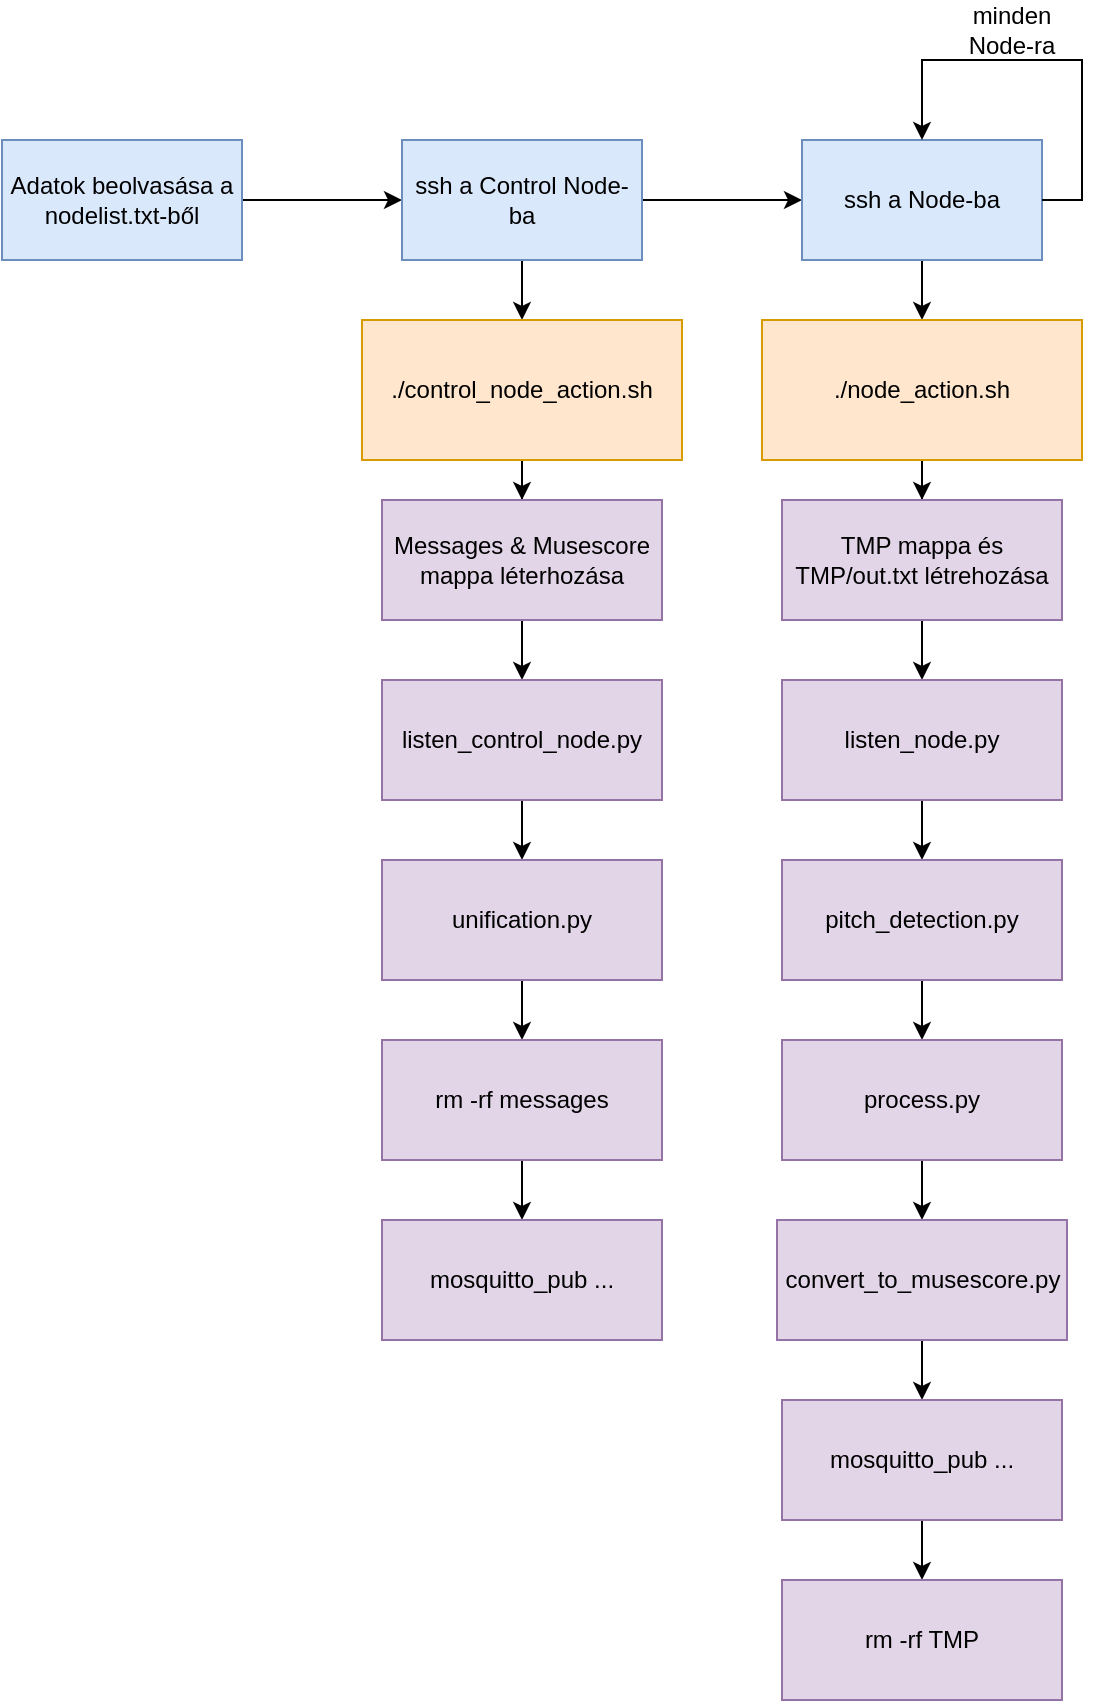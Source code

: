 <mxfile version="24.9.1">
  <diagram name="Page-1" id="SqX1o714xJ9qO1pQWiWN">
    <mxGraphModel dx="1434" dy="1907" grid="1" gridSize="10" guides="1" tooltips="1" connect="1" arrows="1" fold="1" page="1" pageScale="1" pageWidth="827" pageHeight="1169" math="0" shadow="0">
      <root>
        <mxCell id="0" />
        <mxCell id="1" parent="0" />
        <mxCell id="XJArQrUS-RA_R8yWmD0F-2" style="edgeStyle=orthogonalEdgeStyle;rounded=0;orthogonalLoop=1;jettySize=auto;html=1;" parent="1" source="XJArQrUS-RA_R8yWmD0F-1" target="XJArQrUS-RA_R8yWmD0F-3" edge="1">
          <mxGeometry relative="1" as="geometry">
            <mxPoint x="210" y="30" as="targetPoint" />
          </mxGeometry>
        </mxCell>
        <mxCell id="XJArQrUS-RA_R8yWmD0F-1" value="Adatok beolvasása a nodelist.txt-ből" style="rounded=0;whiteSpace=wrap;html=1;fillColor=#dae8fc;strokeColor=#6c8ebf;" parent="1" vertex="1">
          <mxGeometry x="20" width="120" height="60" as="geometry" />
        </mxCell>
        <mxCell id="XJArQrUS-RA_R8yWmD0F-4" style="edgeStyle=orthogonalEdgeStyle;rounded=0;orthogonalLoop=1;jettySize=auto;html=1;" parent="1" source="XJArQrUS-RA_R8yWmD0F-3" target="XJArQrUS-RA_R8yWmD0F-5" edge="1">
          <mxGeometry relative="1" as="geometry">
            <mxPoint x="280" y="120" as="targetPoint" />
          </mxGeometry>
        </mxCell>
        <mxCell id="XJArQrUS-RA_R8yWmD0F-15" value="" style="edgeStyle=orthogonalEdgeStyle;rounded=0;orthogonalLoop=1;jettySize=auto;html=1;" parent="1" source="XJArQrUS-RA_R8yWmD0F-3" target="XJArQrUS-RA_R8yWmD0F-14" edge="1">
          <mxGeometry relative="1" as="geometry" />
        </mxCell>
        <mxCell id="XJArQrUS-RA_R8yWmD0F-3" value="ssh a Control Node-ba" style="rounded=0;whiteSpace=wrap;html=1;fillColor=#dae8fc;strokeColor=#6c8ebf;" parent="1" vertex="1">
          <mxGeometry x="220" width="120" height="60" as="geometry" />
        </mxCell>
        <mxCell id="XJArQrUS-RA_R8yWmD0F-6" style="edgeStyle=orthogonalEdgeStyle;rounded=0;orthogonalLoop=1;jettySize=auto;html=1;" parent="1" source="XJArQrUS-RA_R8yWmD0F-5" target="XJArQrUS-RA_R8yWmD0F-7" edge="1">
          <mxGeometry relative="1" as="geometry">
            <mxPoint x="280" y="210" as="targetPoint" />
          </mxGeometry>
        </mxCell>
        <mxCell id="XJArQrUS-RA_R8yWmD0F-5" value="./control_node_action.sh" style="rounded=0;whiteSpace=wrap;html=1;fillColor=#ffe6cc;strokeColor=#d79b00;" parent="1" vertex="1">
          <mxGeometry x="200" y="90" width="160" height="70" as="geometry" />
        </mxCell>
        <mxCell id="XJArQrUS-RA_R8yWmD0F-9" value="" style="edgeStyle=orthogonalEdgeStyle;rounded=0;orthogonalLoop=1;jettySize=auto;html=1;" parent="1" source="XJArQrUS-RA_R8yWmD0F-7" target="XJArQrUS-RA_R8yWmD0F-8" edge="1">
          <mxGeometry relative="1" as="geometry" />
        </mxCell>
        <mxCell id="XJArQrUS-RA_R8yWmD0F-7" value="Messages &amp;amp; Musescore mappa léterhozása" style="rounded=0;whiteSpace=wrap;html=1;fillColor=#e1d5e7;strokeColor=#9673a6;" parent="1" vertex="1">
          <mxGeometry x="210" y="180" width="140" height="60" as="geometry" />
        </mxCell>
        <mxCell id="XJArQrUS-RA_R8yWmD0F-11" value="" style="edgeStyle=orthogonalEdgeStyle;rounded=0;orthogonalLoop=1;jettySize=auto;html=1;" parent="1" source="XJArQrUS-RA_R8yWmD0F-8" target="XJArQrUS-RA_R8yWmD0F-10" edge="1">
          <mxGeometry relative="1" as="geometry" />
        </mxCell>
        <mxCell id="XJArQrUS-RA_R8yWmD0F-8" value="listen_control_node.py" style="rounded=0;whiteSpace=wrap;html=1;fillColor=#e1d5e7;strokeColor=#9673a6;" parent="1" vertex="1">
          <mxGeometry x="210" y="270" width="140" height="60" as="geometry" />
        </mxCell>
        <mxCell id="XJArQrUS-RA_R8yWmD0F-13" value="" style="edgeStyle=orthogonalEdgeStyle;rounded=0;orthogonalLoop=1;jettySize=auto;html=1;" parent="1" source="XJArQrUS-RA_R8yWmD0F-10" target="XJArQrUS-RA_R8yWmD0F-12" edge="1">
          <mxGeometry relative="1" as="geometry" />
        </mxCell>
        <mxCell id="XJArQrUS-RA_R8yWmD0F-10" value="unification.py" style="rounded=0;whiteSpace=wrap;html=1;fillColor=#e1d5e7;strokeColor=#9673a6;" parent="1" vertex="1">
          <mxGeometry x="210" y="360" width="140" height="60" as="geometry" />
        </mxCell>
        <mxCell id="xAmr9bC6nZqY7BPEpqAc-4" style="edgeStyle=orthogonalEdgeStyle;rounded=0;orthogonalLoop=1;jettySize=auto;html=1;" edge="1" parent="1" source="XJArQrUS-RA_R8yWmD0F-12" target="xAmr9bC6nZqY7BPEpqAc-3">
          <mxGeometry relative="1" as="geometry" />
        </mxCell>
        <mxCell id="XJArQrUS-RA_R8yWmD0F-12" value="rm -rf messages" style="rounded=0;whiteSpace=wrap;html=1;fillColor=#e1d5e7;strokeColor=#9673a6;" parent="1" vertex="1">
          <mxGeometry x="210" y="450" width="140" height="60" as="geometry" />
        </mxCell>
        <mxCell id="XJArQrUS-RA_R8yWmD0F-17" style="edgeStyle=orthogonalEdgeStyle;rounded=0;orthogonalLoop=1;jettySize=auto;html=1;entryX=0.5;entryY=0;entryDx=0;entryDy=0;" parent="1" source="XJArQrUS-RA_R8yWmD0F-14" target="XJArQrUS-RA_R8yWmD0F-16" edge="1">
          <mxGeometry relative="1" as="geometry" />
        </mxCell>
        <mxCell id="XJArQrUS-RA_R8yWmD0F-14" value="ssh a Node-ba" style="rounded=0;whiteSpace=wrap;html=1;fillColor=#dae8fc;strokeColor=#6c8ebf;" parent="1" vertex="1">
          <mxGeometry x="420" width="120" height="60" as="geometry" />
        </mxCell>
        <mxCell id="XJArQrUS-RA_R8yWmD0F-19" style="edgeStyle=orthogonalEdgeStyle;rounded=0;orthogonalLoop=1;jettySize=auto;html=1;" parent="1" source="XJArQrUS-RA_R8yWmD0F-16" target="XJArQrUS-RA_R8yWmD0F-18" edge="1">
          <mxGeometry relative="1" as="geometry" />
        </mxCell>
        <mxCell id="XJArQrUS-RA_R8yWmD0F-16" value="./node_action.sh" style="rounded=0;whiteSpace=wrap;html=1;fillColor=#ffe6cc;strokeColor=#d79b00;" parent="1" vertex="1">
          <mxGeometry x="400" y="90" width="160" height="70" as="geometry" />
        </mxCell>
        <mxCell id="XJArQrUS-RA_R8yWmD0F-21" value="" style="edgeStyle=orthogonalEdgeStyle;rounded=0;orthogonalLoop=1;jettySize=auto;html=1;" parent="1" source="XJArQrUS-RA_R8yWmD0F-18" target="XJArQrUS-RA_R8yWmD0F-20" edge="1">
          <mxGeometry relative="1" as="geometry" />
        </mxCell>
        <mxCell id="XJArQrUS-RA_R8yWmD0F-18" value="TMP mappa és TMP/out.txt létrehozása" style="rounded=0;whiteSpace=wrap;html=1;fillColor=#e1d5e7;strokeColor=#9673a6;" parent="1" vertex="1">
          <mxGeometry x="410" y="180" width="140" height="60" as="geometry" />
        </mxCell>
        <mxCell id="XJArQrUS-RA_R8yWmD0F-23" value="" style="edgeStyle=orthogonalEdgeStyle;rounded=0;orthogonalLoop=1;jettySize=auto;html=1;" parent="1" source="XJArQrUS-RA_R8yWmD0F-20" target="XJArQrUS-RA_R8yWmD0F-22" edge="1">
          <mxGeometry relative="1" as="geometry" />
        </mxCell>
        <mxCell id="XJArQrUS-RA_R8yWmD0F-20" value="listen_node.py" style="rounded=0;whiteSpace=wrap;html=1;fillColor=#e1d5e7;strokeColor=#9673a6;" parent="1" vertex="1">
          <mxGeometry x="410" y="270" width="140" height="60" as="geometry" />
        </mxCell>
        <mxCell id="XJArQrUS-RA_R8yWmD0F-27" value="" style="edgeStyle=orthogonalEdgeStyle;rounded=0;orthogonalLoop=1;jettySize=auto;html=1;" parent="1" source="XJArQrUS-RA_R8yWmD0F-22" target="XJArQrUS-RA_R8yWmD0F-26" edge="1">
          <mxGeometry relative="1" as="geometry" />
        </mxCell>
        <mxCell id="XJArQrUS-RA_R8yWmD0F-22" value="pitch_detection.py" style="rounded=0;whiteSpace=wrap;html=1;fillColor=#e1d5e7;strokeColor=#9673a6;" parent="1" vertex="1">
          <mxGeometry x="410" y="360" width="140" height="60" as="geometry" />
        </mxCell>
        <mxCell id="XJArQrUS-RA_R8yWmD0F-29" value="" style="edgeStyle=orthogonalEdgeStyle;rounded=0;orthogonalLoop=1;jettySize=auto;html=1;" parent="1" source="XJArQrUS-RA_R8yWmD0F-26" target="XJArQrUS-RA_R8yWmD0F-28" edge="1">
          <mxGeometry relative="1" as="geometry" />
        </mxCell>
        <mxCell id="XJArQrUS-RA_R8yWmD0F-26" value="process.py" style="rounded=0;whiteSpace=wrap;html=1;fillColor=#e1d5e7;strokeColor=#9673a6;" parent="1" vertex="1">
          <mxGeometry x="410" y="450" width="140" height="60" as="geometry" />
        </mxCell>
        <mxCell id="XJArQrUS-RA_R8yWmD0F-31" value="" style="edgeStyle=orthogonalEdgeStyle;rounded=0;orthogonalLoop=1;jettySize=auto;html=1;entryX=0.5;entryY=0;entryDx=0;entryDy=0;" parent="1" source="XJArQrUS-RA_R8yWmD0F-28" target="XJArQrUS-RA_R8yWmD0F-34" edge="1">
          <mxGeometry relative="1" as="geometry">
            <mxPoint x="480" y="630" as="targetPoint" />
          </mxGeometry>
        </mxCell>
        <mxCell id="XJArQrUS-RA_R8yWmD0F-28" value="convert_to_musescore.py" style="rounded=0;whiteSpace=wrap;html=1;fillColor=#e1d5e7;strokeColor=#9673a6;" parent="1" vertex="1">
          <mxGeometry x="407.5" y="540" width="145" height="60" as="geometry" />
        </mxCell>
        <mxCell id="XJArQrUS-RA_R8yWmD0F-37" value="" style="edgeStyle=orthogonalEdgeStyle;rounded=0;orthogonalLoop=1;jettySize=auto;html=1;" parent="1" source="XJArQrUS-RA_R8yWmD0F-34" target="XJArQrUS-RA_R8yWmD0F-36" edge="1">
          <mxGeometry relative="1" as="geometry" />
        </mxCell>
        <mxCell id="XJArQrUS-RA_R8yWmD0F-34" value="mosquitto_pub ..." style="rounded=0;whiteSpace=wrap;html=1;fillColor=#e1d5e7;strokeColor=#9673a6;" parent="1" vertex="1">
          <mxGeometry x="410" y="630" width="140" height="60" as="geometry" />
        </mxCell>
        <mxCell id="XJArQrUS-RA_R8yWmD0F-36" value="rm -rf TMP" style="rounded=0;whiteSpace=wrap;html=1;fillColor=#e1d5e7;strokeColor=#9673a6;" parent="1" vertex="1">
          <mxGeometry x="410" y="720" width="140" height="60" as="geometry" />
        </mxCell>
        <mxCell id="XJArQrUS-RA_R8yWmD0F-38" style="edgeStyle=orthogonalEdgeStyle;rounded=0;orthogonalLoop=1;jettySize=auto;html=1;entryX=0.5;entryY=0;entryDx=0;entryDy=0;" parent="1" source="XJArQrUS-RA_R8yWmD0F-14" target="XJArQrUS-RA_R8yWmD0F-14" edge="1">
          <mxGeometry relative="1" as="geometry">
            <Array as="points">
              <mxPoint x="560" y="30" />
              <mxPoint x="560" y="-40" />
              <mxPoint x="480" y="-40" />
            </Array>
          </mxGeometry>
        </mxCell>
        <mxCell id="XJArQrUS-RA_R8yWmD0F-39" value="minden Node-ra" style="text;html=1;align=center;verticalAlign=middle;whiteSpace=wrap;rounded=0;" parent="1" vertex="1">
          <mxGeometry x="495" y="-70" width="60" height="30" as="geometry" />
        </mxCell>
        <mxCell id="xAmr9bC6nZqY7BPEpqAc-3" value="mosquitto_pub ..." style="rounded=0;whiteSpace=wrap;html=1;fillColor=#e1d5e7;strokeColor=#9673a6;" vertex="1" parent="1">
          <mxGeometry x="210" y="540" width="140" height="60" as="geometry" />
        </mxCell>
      </root>
    </mxGraphModel>
  </diagram>
</mxfile>
